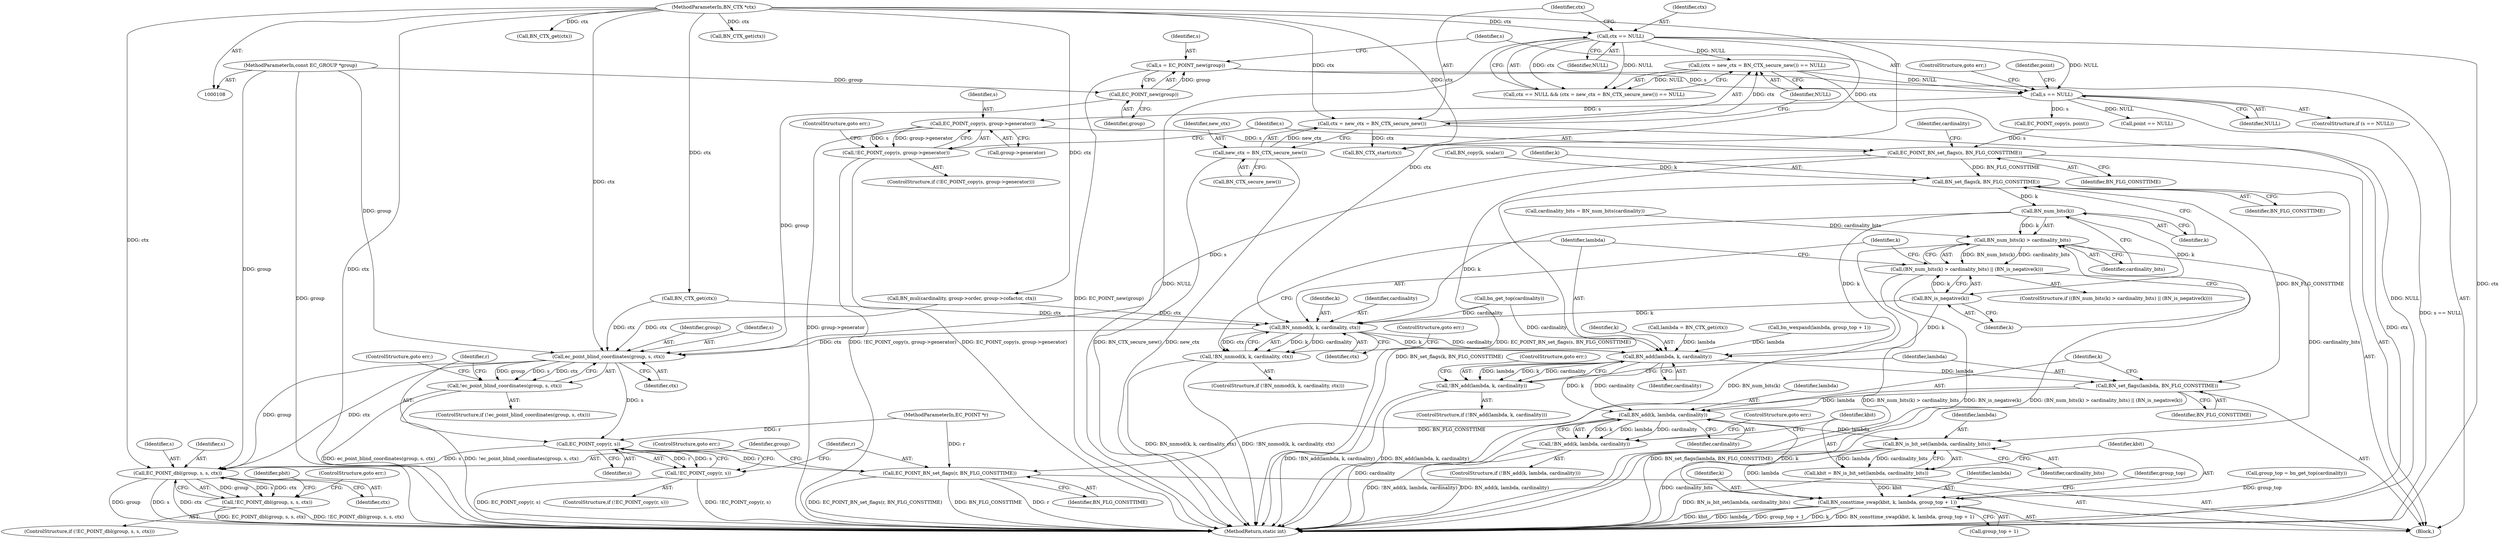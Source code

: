 digraph "0_openssl_56fb454d281a023b3f950d969693553d3f3ceea1@API" {
"1000177" [label="(Call,EC_POINT_copy(s, group->generator))"];
"1000166" [label="(Call,s == NULL)"];
"1000161" [label="(Call,s = EC_POINT_new(group))"];
"1000163" [label="(Call,EC_POINT_new(group))"];
"1000109" [label="(MethodParameterIn,const EC_GROUP *group)"];
"1000147" [label="(Call,ctx == NULL)"];
"1000113" [label="(MethodParameterIn,BN_CTX *ctx)"];
"1000150" [label="(Call,(ctx = new_ctx = BN_CTX_secure_new()) == NULL)"];
"1000151" [label="(Call,ctx = new_ctx = BN_CTX_secure_new())"];
"1000153" [label="(Call,new_ctx = BN_CTX_secure_new())"];
"1000176" [label="(Call,!EC_POINT_copy(s, group->generator))"];
"1000191" [label="(Call,EC_POINT_BN_set_flags(s, BN_FLG_CONSTTIME))"];
"1000253" [label="(Call,BN_set_flags(k, BN_FLG_CONSTTIME))"];
"1000259" [label="(Call,BN_num_bits(k))"];
"1000258" [label="(Call,BN_num_bits(k) > cardinality_bits)"];
"1000257" [label="(Call,(BN_num_bits(k) > cardinality_bits) || (BN_is_negative(k)))"];
"1000292" [label="(Call,BN_is_bit_set(lambda, cardinality_bits))"];
"1000290" [label="(Call,kbit = BN_is_bit_set(lambda, cardinality_bits))"];
"1000295" [label="(Call,BN_consttime_swap(kbit, k, lambda, group_top + 1))"];
"1000262" [label="(Call,BN_is_negative(k))"];
"1000267" [label="(Call,BN_nnmod(k, k, cardinality, ctx))"];
"1000266" [label="(Call,!BN_nnmod(k, k, cardinality, ctx))"];
"1000275" [label="(Call,BN_add(lambda, k, cardinality))"];
"1000274" [label="(Call,!BN_add(lambda, k, cardinality))"];
"1000280" [label="(Call,BN_set_flags(lambda, BN_FLG_CONSTTIME))"];
"1000285" [label="(Call,BN_add(k, lambda, cardinality))"];
"1000284" [label="(Call,!BN_add(k, lambda, cardinality))"];
"1000370" [label="(Call,EC_POINT_BN_set_flags(r, BN_FLG_CONSTTIME))"];
"1000359" [label="(Call,ec_point_blind_coordinates(group, s, ctx))"];
"1000358" [label="(Call,!ec_point_blind_coordinates(group, s, ctx))"];
"1000366" [label="(Call,EC_POINT_copy(r, s))"];
"1000365" [label="(Call,!EC_POINT_copy(r, s))"];
"1000375" [label="(Call,EC_POINT_dbl(group, s, s, ctx))"];
"1000374" [label="(Call,!EC_POINT_dbl(group, s, s, ctx))"];
"1000147" [label="(Call,ctx == NULL)"];
"1000292" [label="(Call,BN_is_bit_set(lambda, cardinality_bits))"];
"1000296" [label="(Identifier,kbit)"];
"1000257" [label="(Call,(BN_num_bits(k) > cardinality_bits) || (BN_is_negative(k)))"];
"1000298" [label="(Identifier,lambda)"];
"1000358" [label="(Call,!ec_point_blind_coordinates(group, s, ctx))"];
"1000369" [label="(ControlStructure,goto err;)"];
"1000262" [label="(Call,BN_is_negative(k))"];
"1000204" [label="(Call,BN_CTX_get(ctx))"];
"1000375" [label="(Call,EC_POINT_dbl(group, s, s, ctx))"];
"1000192" [label="(Identifier,s)"];
"1000367" [label="(Identifier,r)"];
"1000280" [label="(Call,BN_set_flags(lambda, BN_FLG_CONSTTIME))"];
"1000360" [label="(Identifier,group)"];
"1000366" [label="(Call,EC_POINT_copy(r, s))"];
"1000363" [label="(ControlStructure,goto err;)"];
"1000282" [label="(Identifier,BN_FLG_CONSTTIME)"];
"1000263" [label="(Identifier,k)"];
"1000163" [label="(Call,EC_POINT_new(group))"];
"1000195" [label="(Identifier,cardinality)"];
"1000271" [label="(Identifier,ctx)"];
"1000156" [label="(Identifier,NULL)"];
"1000269" [label="(Identifier,k)"];
"1000276" [label="(Identifier,lambda)"];
"1000268" [label="(Identifier,k)"];
"1000377" [label="(Identifier,s)"];
"1000295" [label="(Call,BN_consttime_swap(kbit, k, lambda, group_top + 1))"];
"1000114" [label="(Block,)"];
"1000196" [label="(Call,BN_CTX_get(ctx))"];
"1000155" [label="(Call,BN_CTX_secure_new())"];
"1000284" [label="(Call,!BN_add(k, lambda, cardinality))"];
"1000176" [label="(Call,!EC_POINT_copy(s, group->generator))"];
"1000167" [label="(Identifier,s)"];
"1000255" [label="(Identifier,BN_FLG_CONSTTIME)"];
"1000291" [label="(Identifier,kbit)"];
"1000373" [label="(ControlStructure,if (!EC_POINT_dbl(group, s, s, ctx)))"];
"1000149" [label="(Identifier,NULL)"];
"1000359" [label="(Call,ec_point_blind_coordinates(group, s, ctx))"];
"1000382" [label="(Identifier,pbit)"];
"1000362" [label="(Identifier,ctx)"];
"1000277" [label="(Identifier,k)"];
"1000260" [label="(Identifier,k)"];
"1000287" [label="(Identifier,lambda)"];
"1000166" [label="(Call,s == NULL)"];
"1000153" [label="(Call,new_ctx = BN_CTX_secure_new())"];
"1000279" [label="(ControlStructure,goto err;)"];
"1000150" [label="(Call,(ctx = new_ctx = BN_CTX_secure_new()) == NULL)"];
"1000179" [label="(Call,group->generator)"];
"1000273" [label="(ControlStructure,if (!BN_add(lambda, k, cardinality)))"];
"1000177" [label="(Call,EC_POINT_copy(s, group->generator))"];
"1000110" [label="(MethodParameterIn,EC_POINT *r)"];
"1000113" [label="(MethodParameterIn,BN_CTX *ctx)"];
"1000249" [label="(Call,BN_copy(k, scalar))"];
"1000303" [label="(Identifier,group_top)"];
"1000289" [label="(ControlStructure,goto err;)"];
"1000371" [label="(Identifier,r)"];
"1000299" [label="(Call,group_top + 1)"];
"1000432" [label="(MethodReturn,static int)"];
"1000154" [label="(Identifier,new_ctx)"];
"1000226" [label="(Call,group_top = bn_get_top(cardinality))"];
"1000290" [label="(Call,kbit = BN_is_bit_set(lambda, cardinality_bits))"];
"1000286" [label="(Identifier,k)"];
"1000267" [label="(Call,BN_nnmod(k, k, cardinality, ctx))"];
"1000109" [label="(MethodParameterIn,const EC_GROUP *group)"];
"1000372" [label="(Identifier,BN_FLG_CONSTTIME)"];
"1000368" [label="(Identifier,s)"];
"1000270" [label="(Identifier,cardinality)"];
"1000191" [label="(Call,EC_POINT_BN_set_flags(s, BN_FLG_CONSTTIME))"];
"1000374" [label="(Call,!EC_POINT_dbl(group, s, s, ctx))"];
"1000151" [label="(Call,ctx = new_ctx = BN_CTX_secure_new())"];
"1000175" [label="(ControlStructure,if (!EC_POINT_copy(s, group->generator)))"];
"1000148" [label="(Identifier,ctx)"];
"1000297" [label="(Identifier,k)"];
"1000285" [label="(Call,BN_add(k, lambda, cardinality))"];
"1000222" [label="(Call,cardinality_bits = BN_num_bits(cardinality))"];
"1000198" [label="(Call,lambda = BN_CTX_get(ctx))"];
"1000256" [label="(ControlStructure,if ((BN_num_bits(k) > cardinality_bits) || (BN_is_negative(k))))"];
"1000165" [label="(ControlStructure,if (s == NULL))"];
"1000146" [label="(Call,ctx == NULL && (ctx = new_ctx = BN_CTX_secure_new()) == NULL)"];
"1000357" [label="(ControlStructure,if (!ec_point_blind_coordinates(group, s, ctx)))"];
"1000254" [label="(Identifier,k)"];
"1000380" [label="(ControlStructure,goto err;)"];
"1000182" [label="(ControlStructure,goto err;)"];
"1000259" [label="(Call,BN_num_bits(k))"];
"1000152" [label="(Identifier,ctx)"];
"1000376" [label="(Identifier,group)"];
"1000365" [label="(Call,!EC_POINT_copy(r, s))"];
"1000378" [label="(Identifier,s)"];
"1000275" [label="(Call,BN_add(lambda, k, cardinality))"];
"1000169" [label="(ControlStructure,goto err;)"];
"1000193" [label="(Identifier,BN_FLG_CONSTTIME)"];
"1000283" [label="(ControlStructure,if (!BN_add(k, lambda, cardinality)))"];
"1000178" [label="(Identifier,s)"];
"1000258" [label="(Call,BN_num_bits(k) > cardinality_bits)"];
"1000278" [label="(Identifier,cardinality)"];
"1000361" [label="(Identifier,s)"];
"1000161" [label="(Call,s = EC_POINT_new(group))"];
"1000240" [label="(Call,bn_wexpand(lambda, group_top + 1))"];
"1000164" [label="(Identifier,group)"];
"1000159" [label="(Call,BN_CTX_start(ctx))"];
"1000162" [label="(Identifier,s)"];
"1000379" [label="(Identifier,ctx)"];
"1000172" [label="(Identifier,point)"];
"1000200" [label="(Call,BN_CTX_get(ctx))"];
"1000265" [label="(ControlStructure,if (!BN_nnmod(k, k, cardinality, ctx)))"];
"1000294" [label="(Identifier,cardinality_bits)"];
"1000274" [label="(Call,!BN_add(lambda, k, cardinality))"];
"1000293" [label="(Identifier,lambda)"];
"1000228" [label="(Call,bn_get_top(cardinality))"];
"1000288" [label="(Identifier,cardinality)"];
"1000212" [label="(Call,BN_mul(cardinality, group->order, group->cofactor, ctx))"];
"1000364" [label="(ControlStructure,if (!EC_POINT_copy(r, s)))"];
"1000253" [label="(Call,BN_set_flags(k, BN_FLG_CONSTTIME))"];
"1000168" [label="(Identifier,NULL)"];
"1000261" [label="(Identifier,cardinality_bits)"];
"1000272" [label="(ControlStructure,goto err;)"];
"1000266" [label="(Call,!BN_nnmod(k, k, cardinality, ctx))"];
"1000187" [label="(Call,EC_POINT_copy(s, point))"];
"1000171" [label="(Call,point == NULL)"];
"1000370" [label="(Call,EC_POINT_BN_set_flags(r, BN_FLG_CONSTTIME))"];
"1000281" [label="(Identifier,lambda)"];
"1000177" -> "1000176"  [label="AST: "];
"1000177" -> "1000179"  [label="CFG: "];
"1000178" -> "1000177"  [label="AST: "];
"1000179" -> "1000177"  [label="AST: "];
"1000176" -> "1000177"  [label="CFG: "];
"1000177" -> "1000432"  [label="DDG: group->generator"];
"1000177" -> "1000176"  [label="DDG: s"];
"1000177" -> "1000176"  [label="DDG: group->generator"];
"1000166" -> "1000177"  [label="DDG: s"];
"1000177" -> "1000191"  [label="DDG: s"];
"1000166" -> "1000165"  [label="AST: "];
"1000166" -> "1000168"  [label="CFG: "];
"1000167" -> "1000166"  [label="AST: "];
"1000168" -> "1000166"  [label="AST: "];
"1000169" -> "1000166"  [label="CFG: "];
"1000172" -> "1000166"  [label="CFG: "];
"1000166" -> "1000432"  [label="DDG: s == NULL"];
"1000161" -> "1000166"  [label="DDG: s"];
"1000147" -> "1000166"  [label="DDG: NULL"];
"1000150" -> "1000166"  [label="DDG: NULL"];
"1000166" -> "1000171"  [label="DDG: NULL"];
"1000166" -> "1000187"  [label="DDG: s"];
"1000161" -> "1000114"  [label="AST: "];
"1000161" -> "1000163"  [label="CFG: "];
"1000162" -> "1000161"  [label="AST: "];
"1000163" -> "1000161"  [label="AST: "];
"1000167" -> "1000161"  [label="CFG: "];
"1000161" -> "1000432"  [label="DDG: EC_POINT_new(group)"];
"1000163" -> "1000161"  [label="DDG: group"];
"1000163" -> "1000164"  [label="CFG: "];
"1000164" -> "1000163"  [label="AST: "];
"1000109" -> "1000163"  [label="DDG: group"];
"1000163" -> "1000359"  [label="DDG: group"];
"1000109" -> "1000108"  [label="AST: "];
"1000109" -> "1000432"  [label="DDG: group"];
"1000109" -> "1000359"  [label="DDG: group"];
"1000109" -> "1000375"  [label="DDG: group"];
"1000147" -> "1000146"  [label="AST: "];
"1000147" -> "1000149"  [label="CFG: "];
"1000148" -> "1000147"  [label="AST: "];
"1000149" -> "1000147"  [label="AST: "];
"1000152" -> "1000147"  [label="CFG: "];
"1000146" -> "1000147"  [label="CFG: "];
"1000147" -> "1000432"  [label="DDG: NULL"];
"1000147" -> "1000432"  [label="DDG: ctx"];
"1000147" -> "1000146"  [label="DDG: ctx"];
"1000147" -> "1000146"  [label="DDG: NULL"];
"1000113" -> "1000147"  [label="DDG: ctx"];
"1000147" -> "1000150"  [label="DDG: NULL"];
"1000147" -> "1000159"  [label="DDG: ctx"];
"1000113" -> "1000108"  [label="AST: "];
"1000113" -> "1000432"  [label="DDG: ctx"];
"1000113" -> "1000151"  [label="DDG: ctx"];
"1000113" -> "1000159"  [label="DDG: ctx"];
"1000113" -> "1000196"  [label="DDG: ctx"];
"1000113" -> "1000200"  [label="DDG: ctx"];
"1000113" -> "1000204"  [label="DDG: ctx"];
"1000113" -> "1000212"  [label="DDG: ctx"];
"1000113" -> "1000267"  [label="DDG: ctx"];
"1000113" -> "1000359"  [label="DDG: ctx"];
"1000113" -> "1000375"  [label="DDG: ctx"];
"1000150" -> "1000146"  [label="AST: "];
"1000150" -> "1000156"  [label="CFG: "];
"1000151" -> "1000150"  [label="AST: "];
"1000156" -> "1000150"  [label="AST: "];
"1000146" -> "1000150"  [label="CFG: "];
"1000150" -> "1000432"  [label="DDG: NULL"];
"1000150" -> "1000146"  [label="DDG: NULL"];
"1000151" -> "1000150"  [label="DDG: ctx"];
"1000151" -> "1000153"  [label="CFG: "];
"1000152" -> "1000151"  [label="AST: "];
"1000153" -> "1000151"  [label="AST: "];
"1000156" -> "1000151"  [label="CFG: "];
"1000151" -> "1000432"  [label="DDG: ctx"];
"1000153" -> "1000151"  [label="DDG: new_ctx"];
"1000151" -> "1000159"  [label="DDG: ctx"];
"1000153" -> "1000155"  [label="CFG: "];
"1000154" -> "1000153"  [label="AST: "];
"1000155" -> "1000153"  [label="AST: "];
"1000153" -> "1000432"  [label="DDG: BN_CTX_secure_new()"];
"1000153" -> "1000432"  [label="DDG: new_ctx"];
"1000176" -> "1000175"  [label="AST: "];
"1000182" -> "1000176"  [label="CFG: "];
"1000192" -> "1000176"  [label="CFG: "];
"1000176" -> "1000432"  [label="DDG: !EC_POINT_copy(s, group->generator)"];
"1000176" -> "1000432"  [label="DDG: EC_POINT_copy(s, group->generator)"];
"1000191" -> "1000114"  [label="AST: "];
"1000191" -> "1000193"  [label="CFG: "];
"1000192" -> "1000191"  [label="AST: "];
"1000193" -> "1000191"  [label="AST: "];
"1000195" -> "1000191"  [label="CFG: "];
"1000191" -> "1000432"  [label="DDG: EC_POINT_BN_set_flags(s, BN_FLG_CONSTTIME)"];
"1000187" -> "1000191"  [label="DDG: s"];
"1000191" -> "1000253"  [label="DDG: BN_FLG_CONSTTIME"];
"1000191" -> "1000359"  [label="DDG: s"];
"1000253" -> "1000114"  [label="AST: "];
"1000253" -> "1000255"  [label="CFG: "];
"1000254" -> "1000253"  [label="AST: "];
"1000255" -> "1000253"  [label="AST: "];
"1000260" -> "1000253"  [label="CFG: "];
"1000253" -> "1000432"  [label="DDG: BN_set_flags(k, BN_FLG_CONSTTIME)"];
"1000249" -> "1000253"  [label="DDG: k"];
"1000253" -> "1000259"  [label="DDG: k"];
"1000253" -> "1000280"  [label="DDG: BN_FLG_CONSTTIME"];
"1000259" -> "1000258"  [label="AST: "];
"1000259" -> "1000260"  [label="CFG: "];
"1000260" -> "1000259"  [label="AST: "];
"1000261" -> "1000259"  [label="CFG: "];
"1000259" -> "1000258"  [label="DDG: k"];
"1000259" -> "1000262"  [label="DDG: k"];
"1000259" -> "1000267"  [label="DDG: k"];
"1000259" -> "1000275"  [label="DDG: k"];
"1000258" -> "1000257"  [label="AST: "];
"1000258" -> "1000261"  [label="CFG: "];
"1000261" -> "1000258"  [label="AST: "];
"1000263" -> "1000258"  [label="CFG: "];
"1000257" -> "1000258"  [label="CFG: "];
"1000258" -> "1000432"  [label="DDG: BN_num_bits(k)"];
"1000258" -> "1000257"  [label="DDG: BN_num_bits(k)"];
"1000258" -> "1000257"  [label="DDG: cardinality_bits"];
"1000222" -> "1000258"  [label="DDG: cardinality_bits"];
"1000258" -> "1000292"  [label="DDG: cardinality_bits"];
"1000257" -> "1000256"  [label="AST: "];
"1000257" -> "1000262"  [label="CFG: "];
"1000262" -> "1000257"  [label="AST: "];
"1000268" -> "1000257"  [label="CFG: "];
"1000276" -> "1000257"  [label="CFG: "];
"1000257" -> "1000432"  [label="DDG: BN_num_bits(k) > cardinality_bits"];
"1000257" -> "1000432"  [label="DDG: BN_is_negative(k)"];
"1000257" -> "1000432"  [label="DDG: (BN_num_bits(k) > cardinality_bits) || (BN_is_negative(k))"];
"1000262" -> "1000257"  [label="DDG: k"];
"1000292" -> "1000290"  [label="AST: "];
"1000292" -> "1000294"  [label="CFG: "];
"1000293" -> "1000292"  [label="AST: "];
"1000294" -> "1000292"  [label="AST: "];
"1000290" -> "1000292"  [label="CFG: "];
"1000292" -> "1000432"  [label="DDG: cardinality_bits"];
"1000292" -> "1000290"  [label="DDG: lambda"];
"1000292" -> "1000290"  [label="DDG: cardinality_bits"];
"1000285" -> "1000292"  [label="DDG: lambda"];
"1000292" -> "1000295"  [label="DDG: lambda"];
"1000290" -> "1000114"  [label="AST: "];
"1000291" -> "1000290"  [label="AST: "];
"1000296" -> "1000290"  [label="CFG: "];
"1000290" -> "1000432"  [label="DDG: BN_is_bit_set(lambda, cardinality_bits)"];
"1000290" -> "1000295"  [label="DDG: kbit"];
"1000295" -> "1000114"  [label="AST: "];
"1000295" -> "1000299"  [label="CFG: "];
"1000296" -> "1000295"  [label="AST: "];
"1000297" -> "1000295"  [label="AST: "];
"1000298" -> "1000295"  [label="AST: "];
"1000299" -> "1000295"  [label="AST: "];
"1000303" -> "1000295"  [label="CFG: "];
"1000295" -> "1000432"  [label="DDG: kbit"];
"1000295" -> "1000432"  [label="DDG: lambda"];
"1000295" -> "1000432"  [label="DDG: group_top + 1"];
"1000295" -> "1000432"  [label="DDG: k"];
"1000295" -> "1000432"  [label="DDG: BN_consttime_swap(kbit, k, lambda, group_top + 1)"];
"1000285" -> "1000295"  [label="DDG: k"];
"1000226" -> "1000295"  [label="DDG: group_top"];
"1000262" -> "1000263"  [label="CFG: "];
"1000263" -> "1000262"  [label="AST: "];
"1000262" -> "1000267"  [label="DDG: k"];
"1000262" -> "1000275"  [label="DDG: k"];
"1000267" -> "1000266"  [label="AST: "];
"1000267" -> "1000271"  [label="CFG: "];
"1000268" -> "1000267"  [label="AST: "];
"1000269" -> "1000267"  [label="AST: "];
"1000270" -> "1000267"  [label="AST: "];
"1000271" -> "1000267"  [label="AST: "];
"1000266" -> "1000267"  [label="CFG: "];
"1000267" -> "1000266"  [label="DDG: k"];
"1000267" -> "1000266"  [label="DDG: cardinality"];
"1000267" -> "1000266"  [label="DDG: ctx"];
"1000228" -> "1000267"  [label="DDG: cardinality"];
"1000212" -> "1000267"  [label="DDG: ctx"];
"1000204" -> "1000267"  [label="DDG: ctx"];
"1000267" -> "1000275"  [label="DDG: k"];
"1000267" -> "1000275"  [label="DDG: cardinality"];
"1000267" -> "1000359"  [label="DDG: ctx"];
"1000266" -> "1000265"  [label="AST: "];
"1000272" -> "1000266"  [label="CFG: "];
"1000276" -> "1000266"  [label="CFG: "];
"1000266" -> "1000432"  [label="DDG: BN_nnmod(k, k, cardinality, ctx)"];
"1000266" -> "1000432"  [label="DDG: !BN_nnmod(k, k, cardinality, ctx)"];
"1000275" -> "1000274"  [label="AST: "];
"1000275" -> "1000278"  [label="CFG: "];
"1000276" -> "1000275"  [label="AST: "];
"1000277" -> "1000275"  [label="AST: "];
"1000278" -> "1000275"  [label="AST: "];
"1000274" -> "1000275"  [label="CFG: "];
"1000275" -> "1000274"  [label="DDG: lambda"];
"1000275" -> "1000274"  [label="DDG: k"];
"1000275" -> "1000274"  [label="DDG: cardinality"];
"1000198" -> "1000275"  [label="DDG: lambda"];
"1000240" -> "1000275"  [label="DDG: lambda"];
"1000228" -> "1000275"  [label="DDG: cardinality"];
"1000275" -> "1000280"  [label="DDG: lambda"];
"1000275" -> "1000285"  [label="DDG: k"];
"1000275" -> "1000285"  [label="DDG: cardinality"];
"1000274" -> "1000273"  [label="AST: "];
"1000279" -> "1000274"  [label="CFG: "];
"1000281" -> "1000274"  [label="CFG: "];
"1000274" -> "1000432"  [label="DDG: BN_add(lambda, k, cardinality)"];
"1000274" -> "1000432"  [label="DDG: !BN_add(lambda, k, cardinality)"];
"1000280" -> "1000114"  [label="AST: "];
"1000280" -> "1000282"  [label="CFG: "];
"1000281" -> "1000280"  [label="AST: "];
"1000282" -> "1000280"  [label="AST: "];
"1000286" -> "1000280"  [label="CFG: "];
"1000280" -> "1000432"  [label="DDG: BN_set_flags(lambda, BN_FLG_CONSTTIME)"];
"1000280" -> "1000285"  [label="DDG: lambda"];
"1000280" -> "1000370"  [label="DDG: BN_FLG_CONSTTIME"];
"1000285" -> "1000284"  [label="AST: "];
"1000285" -> "1000288"  [label="CFG: "];
"1000286" -> "1000285"  [label="AST: "];
"1000287" -> "1000285"  [label="AST: "];
"1000288" -> "1000285"  [label="AST: "];
"1000284" -> "1000285"  [label="CFG: "];
"1000285" -> "1000432"  [label="DDG: cardinality"];
"1000285" -> "1000284"  [label="DDG: k"];
"1000285" -> "1000284"  [label="DDG: lambda"];
"1000285" -> "1000284"  [label="DDG: cardinality"];
"1000284" -> "1000283"  [label="AST: "];
"1000289" -> "1000284"  [label="CFG: "];
"1000291" -> "1000284"  [label="CFG: "];
"1000284" -> "1000432"  [label="DDG: BN_add(k, lambda, cardinality)"];
"1000284" -> "1000432"  [label="DDG: !BN_add(k, lambda, cardinality)"];
"1000370" -> "1000114"  [label="AST: "];
"1000370" -> "1000372"  [label="CFG: "];
"1000371" -> "1000370"  [label="AST: "];
"1000372" -> "1000370"  [label="AST: "];
"1000376" -> "1000370"  [label="CFG: "];
"1000370" -> "1000432"  [label="DDG: EC_POINT_BN_set_flags(r, BN_FLG_CONSTTIME)"];
"1000370" -> "1000432"  [label="DDG: BN_FLG_CONSTTIME"];
"1000370" -> "1000432"  [label="DDG: r"];
"1000366" -> "1000370"  [label="DDG: r"];
"1000110" -> "1000370"  [label="DDG: r"];
"1000359" -> "1000358"  [label="AST: "];
"1000359" -> "1000362"  [label="CFG: "];
"1000360" -> "1000359"  [label="AST: "];
"1000361" -> "1000359"  [label="AST: "];
"1000362" -> "1000359"  [label="AST: "];
"1000358" -> "1000359"  [label="CFG: "];
"1000359" -> "1000358"  [label="DDG: group"];
"1000359" -> "1000358"  [label="DDG: s"];
"1000359" -> "1000358"  [label="DDG: ctx"];
"1000212" -> "1000359"  [label="DDG: ctx"];
"1000204" -> "1000359"  [label="DDG: ctx"];
"1000359" -> "1000366"  [label="DDG: s"];
"1000359" -> "1000375"  [label="DDG: group"];
"1000359" -> "1000375"  [label="DDG: ctx"];
"1000358" -> "1000357"  [label="AST: "];
"1000363" -> "1000358"  [label="CFG: "];
"1000367" -> "1000358"  [label="CFG: "];
"1000358" -> "1000432"  [label="DDG: !ec_point_blind_coordinates(group, s, ctx)"];
"1000358" -> "1000432"  [label="DDG: ec_point_blind_coordinates(group, s, ctx)"];
"1000366" -> "1000365"  [label="AST: "];
"1000366" -> "1000368"  [label="CFG: "];
"1000367" -> "1000366"  [label="AST: "];
"1000368" -> "1000366"  [label="AST: "];
"1000365" -> "1000366"  [label="CFG: "];
"1000366" -> "1000365"  [label="DDG: r"];
"1000366" -> "1000365"  [label="DDG: s"];
"1000110" -> "1000366"  [label="DDG: r"];
"1000366" -> "1000375"  [label="DDG: s"];
"1000365" -> "1000364"  [label="AST: "];
"1000369" -> "1000365"  [label="CFG: "];
"1000371" -> "1000365"  [label="CFG: "];
"1000365" -> "1000432"  [label="DDG: !EC_POINT_copy(r, s)"];
"1000365" -> "1000432"  [label="DDG: EC_POINT_copy(r, s)"];
"1000375" -> "1000374"  [label="AST: "];
"1000375" -> "1000379"  [label="CFG: "];
"1000376" -> "1000375"  [label="AST: "];
"1000377" -> "1000375"  [label="AST: "];
"1000378" -> "1000375"  [label="AST: "];
"1000379" -> "1000375"  [label="AST: "];
"1000374" -> "1000375"  [label="CFG: "];
"1000375" -> "1000432"  [label="DDG: group"];
"1000375" -> "1000432"  [label="DDG: s"];
"1000375" -> "1000432"  [label="DDG: ctx"];
"1000375" -> "1000374"  [label="DDG: group"];
"1000375" -> "1000374"  [label="DDG: s"];
"1000375" -> "1000374"  [label="DDG: ctx"];
"1000374" -> "1000373"  [label="AST: "];
"1000380" -> "1000374"  [label="CFG: "];
"1000382" -> "1000374"  [label="CFG: "];
"1000374" -> "1000432"  [label="DDG: EC_POINT_dbl(group, s, s, ctx)"];
"1000374" -> "1000432"  [label="DDG: !EC_POINT_dbl(group, s, s, ctx)"];
}
